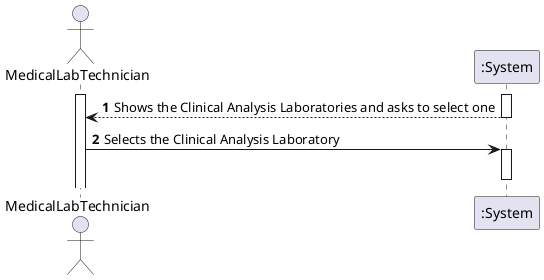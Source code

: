 @startuml
'https://plantuml.com/sequence-diagram
autonumber

actor MedicalLabTechnician as MLT

participant ":System" as Sys
activate MLT
activate Sys
Sys --> MLT: Shows the Clinical Analysis Laboratories and asks to select one
deactivate Sys
MLT -> Sys: Selects the Clinical Analysis Laboratory
activate Sys
deactivate Sys

@enduml